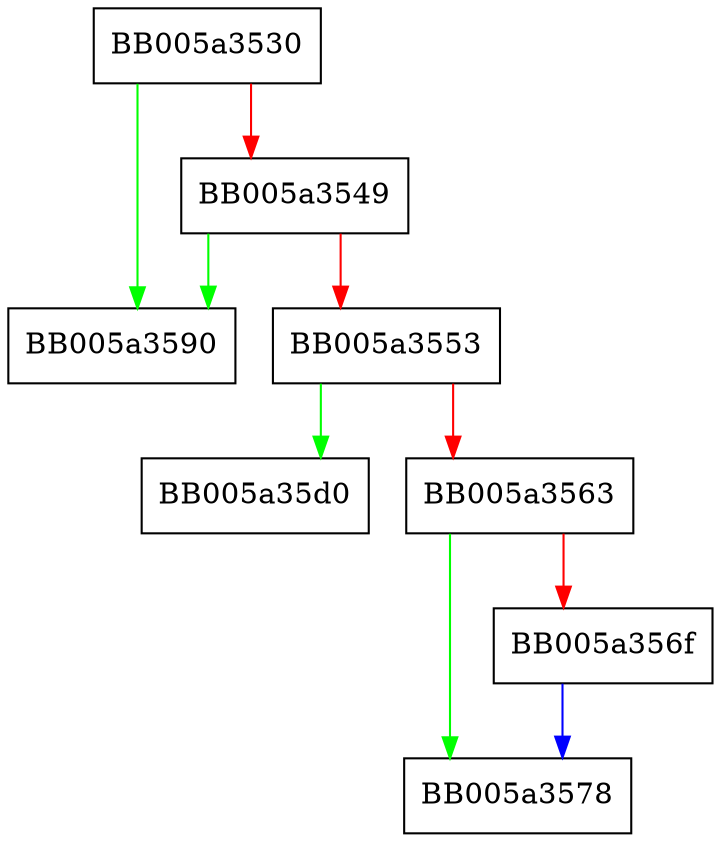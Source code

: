 digraph ENGINE_get_last {
  node [shape="box"];
  graph [splines=ortho];
  BB005a3530 -> BB005a3590 [color="green"];
  BB005a3530 -> BB005a3549 [color="red"];
  BB005a3549 -> BB005a3590 [color="green"];
  BB005a3549 -> BB005a3553 [color="red"];
  BB005a3553 -> BB005a35d0 [color="green"];
  BB005a3553 -> BB005a3563 [color="red"];
  BB005a3563 -> BB005a3578 [color="green"];
  BB005a3563 -> BB005a356f [color="red"];
  BB005a356f -> BB005a3578 [color="blue"];
}